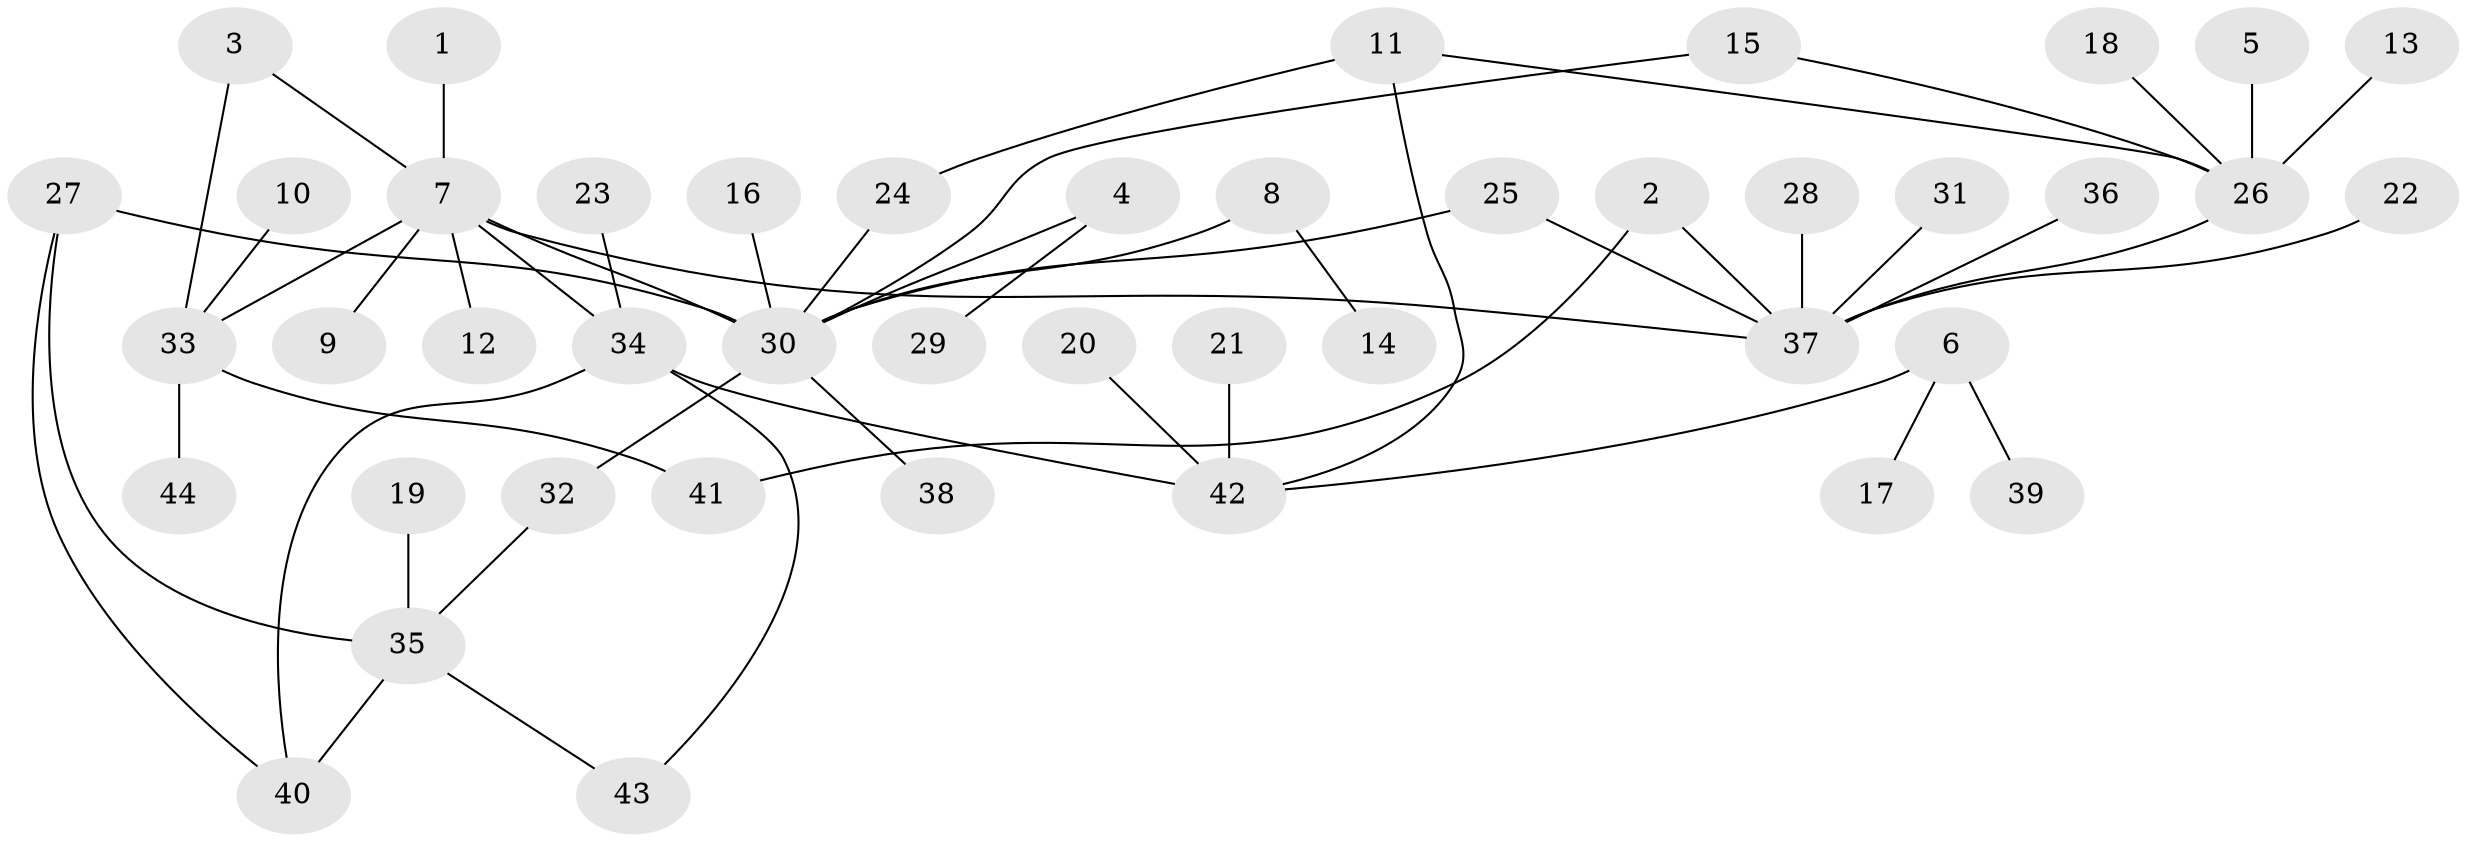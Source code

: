// original degree distribution, {10: 0.022988505747126436, 7: 0.011494252873563218, 2: 0.19540229885057472, 5: 0.011494252873563218, 1: 0.5517241379310345, 12: 0.011494252873563218, 3: 0.09195402298850575, 6: 0.011494252873563218, 4: 0.08045977011494253, 8: 0.011494252873563218}
// Generated by graph-tools (version 1.1) at 2025/45/03/06/25 01:45:10]
// undirected, 44 vertices, 53 edges
graph export_dot {
graph [start="1"]
  node [color=gray90,style=filled];
  1;
  2;
  3;
  4;
  5;
  6;
  7;
  8;
  9;
  10;
  11;
  12;
  13;
  14;
  15;
  16;
  17;
  18;
  19;
  20;
  21;
  22;
  23;
  24;
  25;
  26;
  27;
  28;
  29;
  30;
  31;
  32;
  33;
  34;
  35;
  36;
  37;
  38;
  39;
  40;
  41;
  42;
  43;
  44;
  1 -- 7 [weight=1.0];
  2 -- 37 [weight=1.0];
  2 -- 41 [weight=1.0];
  3 -- 7 [weight=1.0];
  3 -- 33 [weight=1.0];
  4 -- 29 [weight=1.0];
  4 -- 30 [weight=1.0];
  5 -- 26 [weight=1.0];
  6 -- 17 [weight=1.0];
  6 -- 39 [weight=1.0];
  6 -- 42 [weight=1.0];
  7 -- 9 [weight=1.0];
  7 -- 12 [weight=1.0];
  7 -- 30 [weight=1.0];
  7 -- 33 [weight=1.0];
  7 -- 34 [weight=1.0];
  7 -- 37 [weight=1.0];
  8 -- 14 [weight=1.0];
  8 -- 30 [weight=1.0];
  10 -- 33 [weight=1.0];
  11 -- 24 [weight=1.0];
  11 -- 26 [weight=1.0];
  11 -- 42 [weight=1.0];
  13 -- 26 [weight=1.0];
  15 -- 26 [weight=1.0];
  15 -- 30 [weight=1.0];
  16 -- 30 [weight=1.0];
  18 -- 26 [weight=1.0];
  19 -- 35 [weight=1.0];
  20 -- 42 [weight=1.0];
  21 -- 42 [weight=1.0];
  22 -- 37 [weight=1.0];
  23 -- 34 [weight=1.0];
  24 -- 30 [weight=1.0];
  25 -- 30 [weight=1.0];
  25 -- 37 [weight=1.0];
  26 -- 37 [weight=1.0];
  27 -- 30 [weight=1.0];
  27 -- 35 [weight=1.0];
  27 -- 40 [weight=1.0];
  28 -- 37 [weight=1.0];
  30 -- 32 [weight=1.0];
  30 -- 38 [weight=1.0];
  31 -- 37 [weight=1.0];
  32 -- 35 [weight=1.0];
  33 -- 41 [weight=1.0];
  33 -- 44 [weight=1.0];
  34 -- 40 [weight=1.0];
  34 -- 42 [weight=1.0];
  34 -- 43 [weight=1.0];
  35 -- 40 [weight=1.0];
  35 -- 43 [weight=1.0];
  36 -- 37 [weight=1.0];
}

